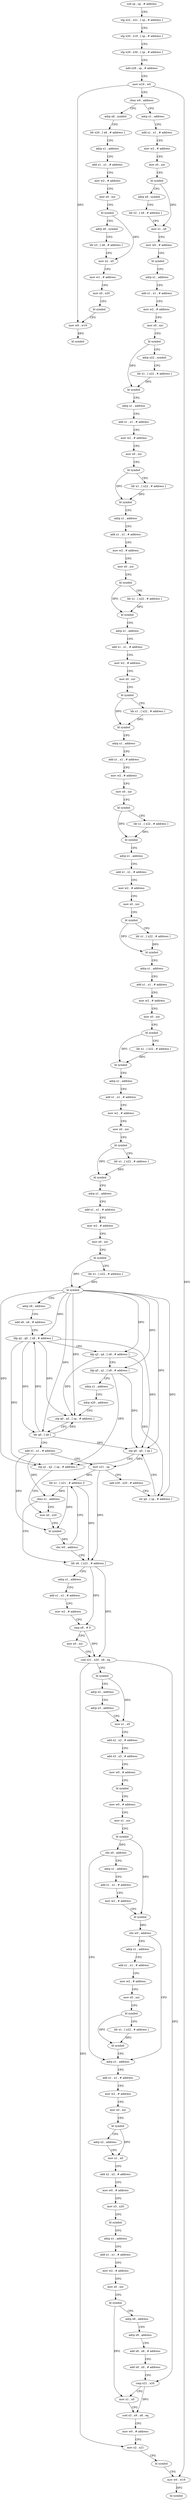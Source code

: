 digraph "func" {
"4199740" [label = "sub sp , sp , # address" ]
"4199744" [label = "stp x22 , x21 , [ sp , # address ]" ]
"4199748" [label = "stp x20 , x19 , [ sp , # address ]" ]
"4199752" [label = "stp x29 , x30 , [ sp , # address ]" ]
"4199756" [label = "add x29 , sp , # address" ]
"4199760" [label = "mov w19 , w0" ]
"4199764" [label = "cbnz w0 , address" ]
"4200380" [label = "adrp x8 , symbol" ]
"4199768" [label = "adrp x1 , address" ]
"4200384" [label = "ldr x20 , [ x8 , # address ]" ]
"4200388" [label = "adrp x1 , address" ]
"4200392" [label = "add x1 , x1 , # address" ]
"4200396" [label = "mov w2 , # address" ]
"4200400" [label = "mov x0 , xzr" ]
"4200404" [label = "bl symbol" ]
"4200408" [label = "adrp x8 , symbol" ]
"4200412" [label = "ldr x3 , [ x8 , # address ]" ]
"4200416" [label = "mov x2 , x0" ]
"4200420" [label = "mov w1 , # address" ]
"4200424" [label = "mov x0 , x20" ]
"4200428" [label = "bl symbol" ]
"4200432" [label = "mov w0 , w19" ]
"4200436" [label = "bl symbol" ]
"4199772" [label = "add x1 , x1 , # address" ]
"4199776" [label = "mov w2 , # address" ]
"4199780" [label = "mov x0 , xzr" ]
"4199784" [label = "bl symbol" ]
"4199788" [label = "adrp x8 , symbol" ]
"4199792" [label = "ldr x2 , [ x8 , # address ]" ]
"4199796" [label = "mov x1 , x0" ]
"4199800" [label = "mov w0 , # address" ]
"4199804" [label = "bl symbol" ]
"4199808" [label = "adrp x1 , address" ]
"4199812" [label = "add x1 , x1 , # address" ]
"4199816" [label = "mov w2 , # address" ]
"4199820" [label = "mov x0 , xzr" ]
"4199824" [label = "bl symbol" ]
"4199828" [label = "adrp x22 , symbol" ]
"4199832" [label = "ldr x1 , [ x22 , # address ]" ]
"4199836" [label = "bl symbol" ]
"4199840" [label = "adrp x1 , address" ]
"4199844" [label = "add x1 , x1 , # address" ]
"4199848" [label = "mov w2 , # address" ]
"4199852" [label = "mov x0 , xzr" ]
"4199856" [label = "bl symbol" ]
"4199860" [label = "ldr x1 , [ x22 , # address ]" ]
"4199864" [label = "bl symbol" ]
"4199868" [label = "adrp x1 , address" ]
"4199872" [label = "add x1 , x1 , # address" ]
"4199876" [label = "mov w2 , # address" ]
"4199880" [label = "mov x0 , xzr" ]
"4199884" [label = "bl symbol" ]
"4199888" [label = "ldr x1 , [ x22 , # address ]" ]
"4199892" [label = "bl symbol" ]
"4199896" [label = "adrp x1 , address" ]
"4199900" [label = "add x1 , x1 , # address" ]
"4199904" [label = "mov w2 , # address" ]
"4199908" [label = "mov x0 , xzr" ]
"4199912" [label = "bl symbol" ]
"4199916" [label = "ldr x1 , [ x22 , # address ]" ]
"4199920" [label = "bl symbol" ]
"4199924" [label = "adrp x1 , address" ]
"4199928" [label = "add x1 , x1 , # address" ]
"4199932" [label = "mov w2 , # address" ]
"4199936" [label = "mov x0 , xzr" ]
"4199940" [label = "bl symbol" ]
"4199944" [label = "ldr x1 , [ x22 , # address ]" ]
"4199948" [label = "bl symbol" ]
"4199952" [label = "adrp x1 , address" ]
"4199956" [label = "add x1 , x1 , # address" ]
"4199960" [label = "mov w2 , # address" ]
"4199964" [label = "mov x0 , xzr" ]
"4199968" [label = "bl symbol" ]
"4199972" [label = "ldr x1 , [ x22 , # address ]" ]
"4199976" [label = "bl symbol" ]
"4199980" [label = "adrp x1 , address" ]
"4199984" [label = "add x1 , x1 , # address" ]
"4199988" [label = "mov w2 , # address" ]
"4199992" [label = "mov x0 , xzr" ]
"4199996" [label = "bl symbol" ]
"4200000" [label = "ldr x1 , [ x22 , # address ]" ]
"4200004" [label = "bl symbol" ]
"4200008" [label = "adrp x1 , address" ]
"4200012" [label = "add x1 , x1 , # address" ]
"4200016" [label = "mov w2 , # address" ]
"4200020" [label = "mov x0 , xzr" ]
"4200024" [label = "bl symbol" ]
"4200028" [label = "ldr x1 , [ x22 , # address ]" ]
"4200032" [label = "bl symbol" ]
"4200036" [label = "adrp x1 , address" ]
"4200040" [label = "add x1 , x1 , # address" ]
"4200044" [label = "mov w2 , # address" ]
"4200048" [label = "mov x0 , xzr" ]
"4200052" [label = "bl symbol" ]
"4200056" [label = "ldr x1 , [ x22 , # address ]" ]
"4200060" [label = "bl symbol" ]
"4200064" [label = "adrp x8 , address" ]
"4200068" [label = "add x8 , x8 , # address" ]
"4200072" [label = "ldp q2 , q0 , [ x8 , # address ]" ]
"4200076" [label = "ldp q3 , q4 , [ x8 , # address ]" ]
"4200080" [label = "ldp q5 , q1 , [ x8 , # address ]" ]
"4200084" [label = "adrp x1 , address" ]
"4200088" [label = "adrp x20 , address" ]
"4200092" [label = "stp q0 , q3 , [ sp , # address ]" ]
"4200096" [label = "ldr q0 , [ x8 ]" ]
"4200100" [label = "add x1 , x1 , # address" ]
"4200104" [label = "mov x21 , sp" ]
"4200108" [label = "add x20 , x20 , # address" ]
"4200112" [label = "str q4 , [ sp , # address ]" ]
"4200116" [label = "stp q0 , q5 , [ sp ]" ]
"4200120" [label = "stp q1 , q2 , [ sp , # address ]" ]
"4200124" [label = "mov x0 , x20" ]
"4200144" [label = "ldr x8 , [ x21 , # address ]" ]
"4200148" [label = "adrp x1 , address" ]
"4200152" [label = "add x1 , x1 , # address" ]
"4200156" [label = "mov w2 , # address" ]
"4200160" [label = "cmp x8 , # 0" ]
"4200164" [label = "mov x0 , xzr" ]
"4200168" [label = "csel x21 , x20 , x8 , eq" ]
"4200172" [label = "bl symbol" ]
"4200176" [label = "adrp x2 , address" ]
"4200180" [label = "adrp x3 , address" ]
"4200184" [label = "mov x1 , x0" ]
"4200188" [label = "add x2 , x2 , # address" ]
"4200192" [label = "add x3 , x3 , # address" ]
"4200196" [label = "mov w0 , # address" ]
"4200200" [label = "bl symbol" ]
"4200204" [label = "mov w0 , # address" ]
"4200208" [label = "mov x1 , xzr" ]
"4200212" [label = "bl symbol" ]
"4200216" [label = "cbz x0 , address" ]
"4200268" [label = "adrp x1 , address" ]
"4200220" [label = "adrp x1 , address" ]
"4200136" [label = "ldr x1 , [ x21 , # address ]!" ]
"4200140" [label = "cbnz x1 , address" ]
"4200272" [label = "add x1 , x1 , # address" ]
"4200276" [label = "mov w2 , # address" ]
"4200280" [label = "mov x0 , xzr" ]
"4200284" [label = "bl symbol" ]
"4200288" [label = "adrp x2 , address" ]
"4200292" [label = "mov x1 , x0" ]
"4200296" [label = "add x2 , x2 , # address" ]
"4200300" [label = "mov w0 , # address" ]
"4200304" [label = "mov x3 , x20" ]
"4200308" [label = "bl symbol" ]
"4200312" [label = "adrp x1 , address" ]
"4200316" [label = "add x1 , x1 , # address" ]
"4200320" [label = "mov w2 , # address" ]
"4200324" [label = "mov x0 , xzr" ]
"4200328" [label = "bl symbol" ]
"4200332" [label = "adrp x8 , address" ]
"4200336" [label = "adrp x9 , address" ]
"4200340" [label = "add x8 , x8 , # address" ]
"4200344" [label = "add x9 , x9 , # address" ]
"4200348" [label = "cmp x21 , x20" ]
"4200352" [label = "mov x1 , x0" ]
"4200356" [label = "csel x3 , x9 , x8 , eq" ]
"4200360" [label = "mov w0 , # address" ]
"4200364" [label = "mov x2 , x21" ]
"4200368" [label = "bl symbol" ]
"4200372" [label = "mov w0 , w19" ]
"4200376" [label = "bl symbol" ]
"4200224" [label = "add x1 , x1 , # address" ]
"4200228" [label = "mov w2 , # address" ]
"4200232" [label = "bl symbol" ]
"4200236" [label = "cbz w0 , address" ]
"4200240" [label = "adrp x1 , address" ]
"4200128" [label = "bl symbol" ]
"4200132" [label = "cbz w0 , address" ]
"4200244" [label = "add x1 , x1 , # address" ]
"4200248" [label = "mov w2 , # address" ]
"4200252" [label = "mov x0 , xzr" ]
"4200256" [label = "bl symbol" ]
"4200260" [label = "ldr x1 , [ x22 , # address ]" ]
"4200264" [label = "bl symbol" ]
"4199740" -> "4199744" [ label = "CFG" ]
"4199744" -> "4199748" [ label = "CFG" ]
"4199748" -> "4199752" [ label = "CFG" ]
"4199752" -> "4199756" [ label = "CFG" ]
"4199756" -> "4199760" [ label = "CFG" ]
"4199760" -> "4199764" [ label = "CFG" ]
"4199760" -> "4200432" [ label = "DFG" ]
"4199760" -> "4200372" [ label = "DFG" ]
"4199764" -> "4200380" [ label = "CFG" ]
"4199764" -> "4199768" [ label = "CFG" ]
"4200380" -> "4200384" [ label = "CFG" ]
"4199768" -> "4199772" [ label = "CFG" ]
"4200384" -> "4200388" [ label = "CFG" ]
"4200388" -> "4200392" [ label = "CFG" ]
"4200392" -> "4200396" [ label = "CFG" ]
"4200396" -> "4200400" [ label = "CFG" ]
"4200400" -> "4200404" [ label = "CFG" ]
"4200404" -> "4200408" [ label = "CFG" ]
"4200404" -> "4200416" [ label = "DFG" ]
"4200408" -> "4200412" [ label = "CFG" ]
"4200412" -> "4200416" [ label = "CFG" ]
"4200416" -> "4200420" [ label = "CFG" ]
"4200420" -> "4200424" [ label = "CFG" ]
"4200424" -> "4200428" [ label = "CFG" ]
"4200428" -> "4200432" [ label = "CFG" ]
"4200432" -> "4200436" [ label = "DFG" ]
"4199772" -> "4199776" [ label = "CFG" ]
"4199776" -> "4199780" [ label = "CFG" ]
"4199780" -> "4199784" [ label = "CFG" ]
"4199784" -> "4199788" [ label = "CFG" ]
"4199784" -> "4199796" [ label = "DFG" ]
"4199788" -> "4199792" [ label = "CFG" ]
"4199792" -> "4199796" [ label = "CFG" ]
"4199796" -> "4199800" [ label = "CFG" ]
"4199800" -> "4199804" [ label = "CFG" ]
"4199804" -> "4199808" [ label = "CFG" ]
"4199808" -> "4199812" [ label = "CFG" ]
"4199812" -> "4199816" [ label = "CFG" ]
"4199816" -> "4199820" [ label = "CFG" ]
"4199820" -> "4199824" [ label = "CFG" ]
"4199824" -> "4199828" [ label = "CFG" ]
"4199824" -> "4199836" [ label = "DFG" ]
"4199828" -> "4199832" [ label = "CFG" ]
"4199832" -> "4199836" [ label = "DFG" ]
"4199836" -> "4199840" [ label = "CFG" ]
"4199840" -> "4199844" [ label = "CFG" ]
"4199844" -> "4199848" [ label = "CFG" ]
"4199848" -> "4199852" [ label = "CFG" ]
"4199852" -> "4199856" [ label = "CFG" ]
"4199856" -> "4199860" [ label = "CFG" ]
"4199856" -> "4199864" [ label = "DFG" ]
"4199860" -> "4199864" [ label = "DFG" ]
"4199864" -> "4199868" [ label = "CFG" ]
"4199868" -> "4199872" [ label = "CFG" ]
"4199872" -> "4199876" [ label = "CFG" ]
"4199876" -> "4199880" [ label = "CFG" ]
"4199880" -> "4199884" [ label = "CFG" ]
"4199884" -> "4199888" [ label = "CFG" ]
"4199884" -> "4199892" [ label = "DFG" ]
"4199888" -> "4199892" [ label = "DFG" ]
"4199892" -> "4199896" [ label = "CFG" ]
"4199896" -> "4199900" [ label = "CFG" ]
"4199900" -> "4199904" [ label = "CFG" ]
"4199904" -> "4199908" [ label = "CFG" ]
"4199908" -> "4199912" [ label = "CFG" ]
"4199912" -> "4199916" [ label = "CFG" ]
"4199912" -> "4199920" [ label = "DFG" ]
"4199916" -> "4199920" [ label = "DFG" ]
"4199920" -> "4199924" [ label = "CFG" ]
"4199924" -> "4199928" [ label = "CFG" ]
"4199928" -> "4199932" [ label = "CFG" ]
"4199932" -> "4199936" [ label = "CFG" ]
"4199936" -> "4199940" [ label = "CFG" ]
"4199940" -> "4199944" [ label = "CFG" ]
"4199940" -> "4199948" [ label = "DFG" ]
"4199944" -> "4199948" [ label = "DFG" ]
"4199948" -> "4199952" [ label = "CFG" ]
"4199952" -> "4199956" [ label = "CFG" ]
"4199956" -> "4199960" [ label = "CFG" ]
"4199960" -> "4199964" [ label = "CFG" ]
"4199964" -> "4199968" [ label = "CFG" ]
"4199968" -> "4199972" [ label = "CFG" ]
"4199968" -> "4199976" [ label = "DFG" ]
"4199972" -> "4199976" [ label = "DFG" ]
"4199976" -> "4199980" [ label = "CFG" ]
"4199980" -> "4199984" [ label = "CFG" ]
"4199984" -> "4199988" [ label = "CFG" ]
"4199988" -> "4199992" [ label = "CFG" ]
"4199992" -> "4199996" [ label = "CFG" ]
"4199996" -> "4200000" [ label = "CFG" ]
"4199996" -> "4200004" [ label = "DFG" ]
"4200000" -> "4200004" [ label = "DFG" ]
"4200004" -> "4200008" [ label = "CFG" ]
"4200008" -> "4200012" [ label = "CFG" ]
"4200012" -> "4200016" [ label = "CFG" ]
"4200016" -> "4200020" [ label = "CFG" ]
"4200020" -> "4200024" [ label = "CFG" ]
"4200024" -> "4200028" [ label = "CFG" ]
"4200024" -> "4200032" [ label = "DFG" ]
"4200028" -> "4200032" [ label = "DFG" ]
"4200032" -> "4200036" [ label = "CFG" ]
"4200036" -> "4200040" [ label = "CFG" ]
"4200040" -> "4200044" [ label = "CFG" ]
"4200044" -> "4200048" [ label = "CFG" ]
"4200048" -> "4200052" [ label = "CFG" ]
"4200052" -> "4200056" [ label = "CFG" ]
"4200052" -> "4200060" [ label = "DFG" ]
"4200056" -> "4200060" [ label = "DFG" ]
"4200060" -> "4200064" [ label = "CFG" ]
"4200060" -> "4200072" [ label = "DFG" ]
"4200060" -> "4200092" [ label = "DFG" ]
"4200060" -> "4200096" [ label = "DFG" ]
"4200060" -> "4200116" [ label = "DFG" ]
"4200060" -> "4200080" [ label = "DFG" ]
"4200060" -> "4200120" [ label = "DFG" ]
"4200060" -> "4200076" [ label = "DFG" ]
"4200060" -> "4200112" [ label = "DFG" ]
"4200064" -> "4200068" [ label = "CFG" ]
"4200068" -> "4200072" [ label = "CFG" ]
"4200072" -> "4200076" [ label = "CFG" ]
"4200072" -> "4200092" [ label = "DFG" ]
"4200072" -> "4200096" [ label = "DFG" ]
"4200072" -> "4200116" [ label = "DFG" ]
"4200072" -> "4200120" [ label = "DFG" ]
"4200076" -> "4200080" [ label = "CFG" ]
"4200076" -> "4200092" [ label = "DFG" ]
"4200076" -> "4200112" [ label = "DFG" ]
"4200080" -> "4200084" [ label = "CFG" ]
"4200080" -> "4200116" [ label = "DFG" ]
"4200080" -> "4200120" [ label = "DFG" ]
"4200084" -> "4200088" [ label = "CFG" ]
"4200088" -> "4200092" [ label = "CFG" ]
"4200092" -> "4200096" [ label = "CFG" ]
"4200096" -> "4200100" [ label = "CFG" ]
"4200096" -> "4200072" [ label = "DFG" ]
"4200096" -> "4200092" [ label = "DFG" ]
"4200096" -> "4200116" [ label = "DFG" ]
"4200100" -> "4200104" [ label = "CFG" ]
"4200100" -> "4200128" [ label = "DFG" ]
"4200100" -> "4200140" [ label = "DFG" ]
"4200104" -> "4200108" [ label = "CFG" ]
"4200104" -> "4200144" [ label = "DFG" ]
"4200104" -> "4200136" [ label = "DFG" ]
"4200108" -> "4200112" [ label = "CFG" ]
"4200112" -> "4200116" [ label = "CFG" ]
"4200116" -> "4200120" [ label = "CFG" ]
"4200116" -> "4200104" [ label = "DFG" ]
"4200120" -> "4200124" [ label = "CFG" ]
"4200124" -> "4200128" [ label = "CFG" ]
"4200144" -> "4200148" [ label = "CFG" ]
"4200144" -> "4200160" [ label = "DFG" ]
"4200144" -> "4200168" [ label = "DFG" ]
"4200148" -> "4200152" [ label = "CFG" ]
"4200152" -> "4200156" [ label = "CFG" ]
"4200156" -> "4200160" [ label = "CFG" ]
"4200160" -> "4200164" [ label = "CFG" ]
"4200160" -> "4200168" [ label = "DFG" ]
"4200164" -> "4200168" [ label = "CFG" ]
"4200168" -> "4200172" [ label = "CFG" ]
"4200168" -> "4200348" [ label = "DFG" ]
"4200168" -> "4200364" [ label = "DFG" ]
"4200172" -> "4200176" [ label = "CFG" ]
"4200172" -> "4200184" [ label = "DFG" ]
"4200176" -> "4200180" [ label = "CFG" ]
"4200180" -> "4200184" [ label = "CFG" ]
"4200184" -> "4200188" [ label = "CFG" ]
"4200188" -> "4200192" [ label = "CFG" ]
"4200192" -> "4200196" [ label = "CFG" ]
"4200196" -> "4200200" [ label = "CFG" ]
"4200200" -> "4200204" [ label = "CFG" ]
"4200204" -> "4200208" [ label = "CFG" ]
"4200208" -> "4200212" [ label = "CFG" ]
"4200212" -> "4200216" [ label = "DFG" ]
"4200212" -> "4200232" [ label = "DFG" ]
"4200216" -> "4200268" [ label = "CFG" ]
"4200216" -> "4200220" [ label = "CFG" ]
"4200268" -> "4200272" [ label = "CFG" ]
"4200220" -> "4200224" [ label = "CFG" ]
"4200136" -> "4200140" [ label = "DFG" ]
"4200136" -> "4200128" [ label = "DFG" ]
"4200136" -> "4200144" [ label = "DFG" ]
"4200140" -> "4200124" [ label = "CFG" ]
"4200140" -> "4200144" [ label = "CFG" ]
"4200272" -> "4200276" [ label = "CFG" ]
"4200276" -> "4200280" [ label = "CFG" ]
"4200280" -> "4200284" [ label = "CFG" ]
"4200284" -> "4200288" [ label = "CFG" ]
"4200284" -> "4200292" [ label = "DFG" ]
"4200288" -> "4200292" [ label = "CFG" ]
"4200292" -> "4200296" [ label = "CFG" ]
"4200296" -> "4200300" [ label = "CFG" ]
"4200300" -> "4200304" [ label = "CFG" ]
"4200304" -> "4200308" [ label = "CFG" ]
"4200308" -> "4200312" [ label = "CFG" ]
"4200312" -> "4200316" [ label = "CFG" ]
"4200316" -> "4200320" [ label = "CFG" ]
"4200320" -> "4200324" [ label = "CFG" ]
"4200324" -> "4200328" [ label = "CFG" ]
"4200328" -> "4200332" [ label = "CFG" ]
"4200328" -> "4200352" [ label = "DFG" ]
"4200332" -> "4200336" [ label = "CFG" ]
"4200336" -> "4200340" [ label = "CFG" ]
"4200340" -> "4200344" [ label = "CFG" ]
"4200344" -> "4200348" [ label = "CFG" ]
"4200348" -> "4200352" [ label = "CFG" ]
"4200348" -> "4200356" [ label = "DFG" ]
"4200352" -> "4200356" [ label = "CFG" ]
"4200356" -> "4200360" [ label = "CFG" ]
"4200360" -> "4200364" [ label = "CFG" ]
"4200364" -> "4200368" [ label = "CFG" ]
"4200368" -> "4200372" [ label = "CFG" ]
"4200372" -> "4200376" [ label = "DFG" ]
"4200224" -> "4200228" [ label = "CFG" ]
"4200228" -> "4200232" [ label = "CFG" ]
"4200232" -> "4200236" [ label = "DFG" ]
"4200236" -> "4200268" [ label = "CFG" ]
"4200236" -> "4200240" [ label = "CFG" ]
"4200240" -> "4200244" [ label = "CFG" ]
"4200128" -> "4200132" [ label = "DFG" ]
"4200132" -> "4200144" [ label = "CFG" ]
"4200132" -> "4200136" [ label = "CFG" ]
"4200244" -> "4200248" [ label = "CFG" ]
"4200248" -> "4200252" [ label = "CFG" ]
"4200252" -> "4200256" [ label = "CFG" ]
"4200256" -> "4200260" [ label = "CFG" ]
"4200256" -> "4200264" [ label = "DFG" ]
"4200260" -> "4200264" [ label = "DFG" ]
"4200264" -> "4200268" [ label = "CFG" ]
}
